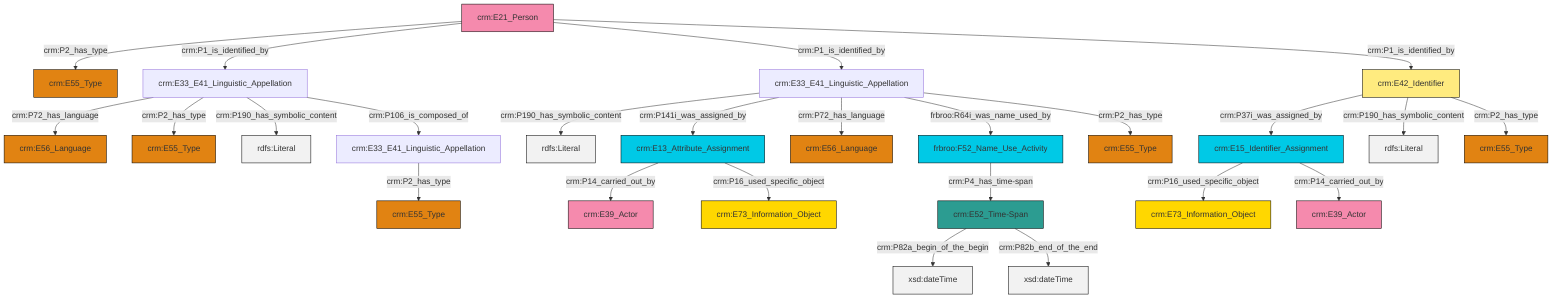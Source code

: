 graph TD
classDef Literal fill:#f2f2f2,stroke:#000000;
classDef CRM_Entity fill:#FFFFFF,stroke:#000000;
classDef Temporal_Entity fill:#00C9E6, stroke:#000000;
classDef Type fill:#E18312, stroke:#000000;
classDef Time-Span fill:#2C9C91, stroke:#000000;
classDef Appellation fill:#FFEB7F, stroke:#000000;
classDef Place fill:#008836, stroke:#000000;
classDef Persistent_Item fill:#B266B2, stroke:#000000;
classDef Conceptual_Object fill:#FFD700, stroke:#000000;
classDef Physical_Thing fill:#D2B48C, stroke:#000000;
classDef Actor fill:#f58aad, stroke:#000000;
classDef PC_Classes fill:#4ce600, stroke:#000000;
classDef Multi fill:#cccccc,stroke:#000000;

0["frbroo:F52_Name_Use_Activity"]:::Temporal_Entity -->|crm:P4_has_time-span| 1["crm:E52_Time-Span"]:::Time-Span
2["crm:E33_E41_Linguistic_Appellation"]:::Default -->|crm:P72_has_language| 3["crm:E56_Language"]:::Type
5["crm:E42_Identifier"]:::Appellation -->|crm:P37i_was_assigned_by| 6["crm:E15_Identifier_Assignment"]:::Temporal_Entity
7["crm:E13_Attribute_Assignment"]:::Temporal_Entity -->|crm:P14_carried_out_by| 8["crm:E39_Actor"]:::Actor
14["crm:E21_Person"]:::Actor -->|crm:P2_has_type| 15["crm:E55_Type"]:::Type
9["crm:E33_E41_Linguistic_Appellation"]:::Default -->|crm:P190_has_symbolic_content| 16[rdfs:Literal]:::Literal
2["crm:E33_E41_Linguistic_Appellation"]:::Default -->|crm:P2_has_type| 18["crm:E55_Type"]:::Type
2["crm:E33_E41_Linguistic_Appellation"]:::Default -->|crm:P190_has_symbolic_content| 22[rdfs:Literal]:::Literal
14["crm:E21_Person"]:::Actor -->|crm:P1_is_identified_by| 2["crm:E33_E41_Linguistic_Appellation"]:::Default
7["crm:E13_Attribute_Assignment"]:::Temporal_Entity -->|crm:P16_used_specific_object| 27["crm:E73_Information_Object"]:::Conceptual_Object
2["crm:E33_E41_Linguistic_Appellation"]:::Default -->|crm:P106_is_composed_of| 11["crm:E33_E41_Linguistic_Appellation"]:::Default
11["crm:E33_E41_Linguistic_Appellation"]:::Default -->|crm:P2_has_type| 28["crm:E55_Type"]:::Type
6["crm:E15_Identifier_Assignment"]:::Temporal_Entity -->|crm:P16_used_specific_object| 29["crm:E73_Information_Object"]:::Conceptual_Object
5["crm:E42_Identifier"]:::Appellation -->|crm:P190_has_symbolic_content| 31[rdfs:Literal]:::Literal
1["crm:E52_Time-Span"]:::Time-Span -->|crm:P82a_begin_of_the_begin| 33[xsd:dateTime]:::Literal
14["crm:E21_Person"]:::Actor -->|crm:P1_is_identified_by| 9["crm:E33_E41_Linguistic_Appellation"]:::Default
5["crm:E42_Identifier"]:::Appellation -->|crm:P2_has_type| 35["crm:E55_Type"]:::Type
14["crm:E21_Person"]:::Actor -->|crm:P1_is_identified_by| 5["crm:E42_Identifier"]:::Appellation
9["crm:E33_E41_Linguistic_Appellation"]:::Default -->|crm:P141i_was_assigned_by| 7["crm:E13_Attribute_Assignment"]:::Temporal_Entity
6["crm:E15_Identifier_Assignment"]:::Temporal_Entity -->|crm:P14_carried_out_by| 23["crm:E39_Actor"]:::Actor
1["crm:E52_Time-Span"]:::Time-Span -->|crm:P82b_end_of_the_end| 40[xsd:dateTime]:::Literal
9["crm:E33_E41_Linguistic_Appellation"]:::Default -->|crm:P72_has_language| 41["crm:E56_Language"]:::Type
9["crm:E33_E41_Linguistic_Appellation"]:::Default -->|frbroo:R64i_was_name_used_by| 0["frbroo:F52_Name_Use_Activity"]:::Temporal_Entity
9["crm:E33_E41_Linguistic_Appellation"]:::Default -->|crm:P2_has_type| 19["crm:E55_Type"]:::Type